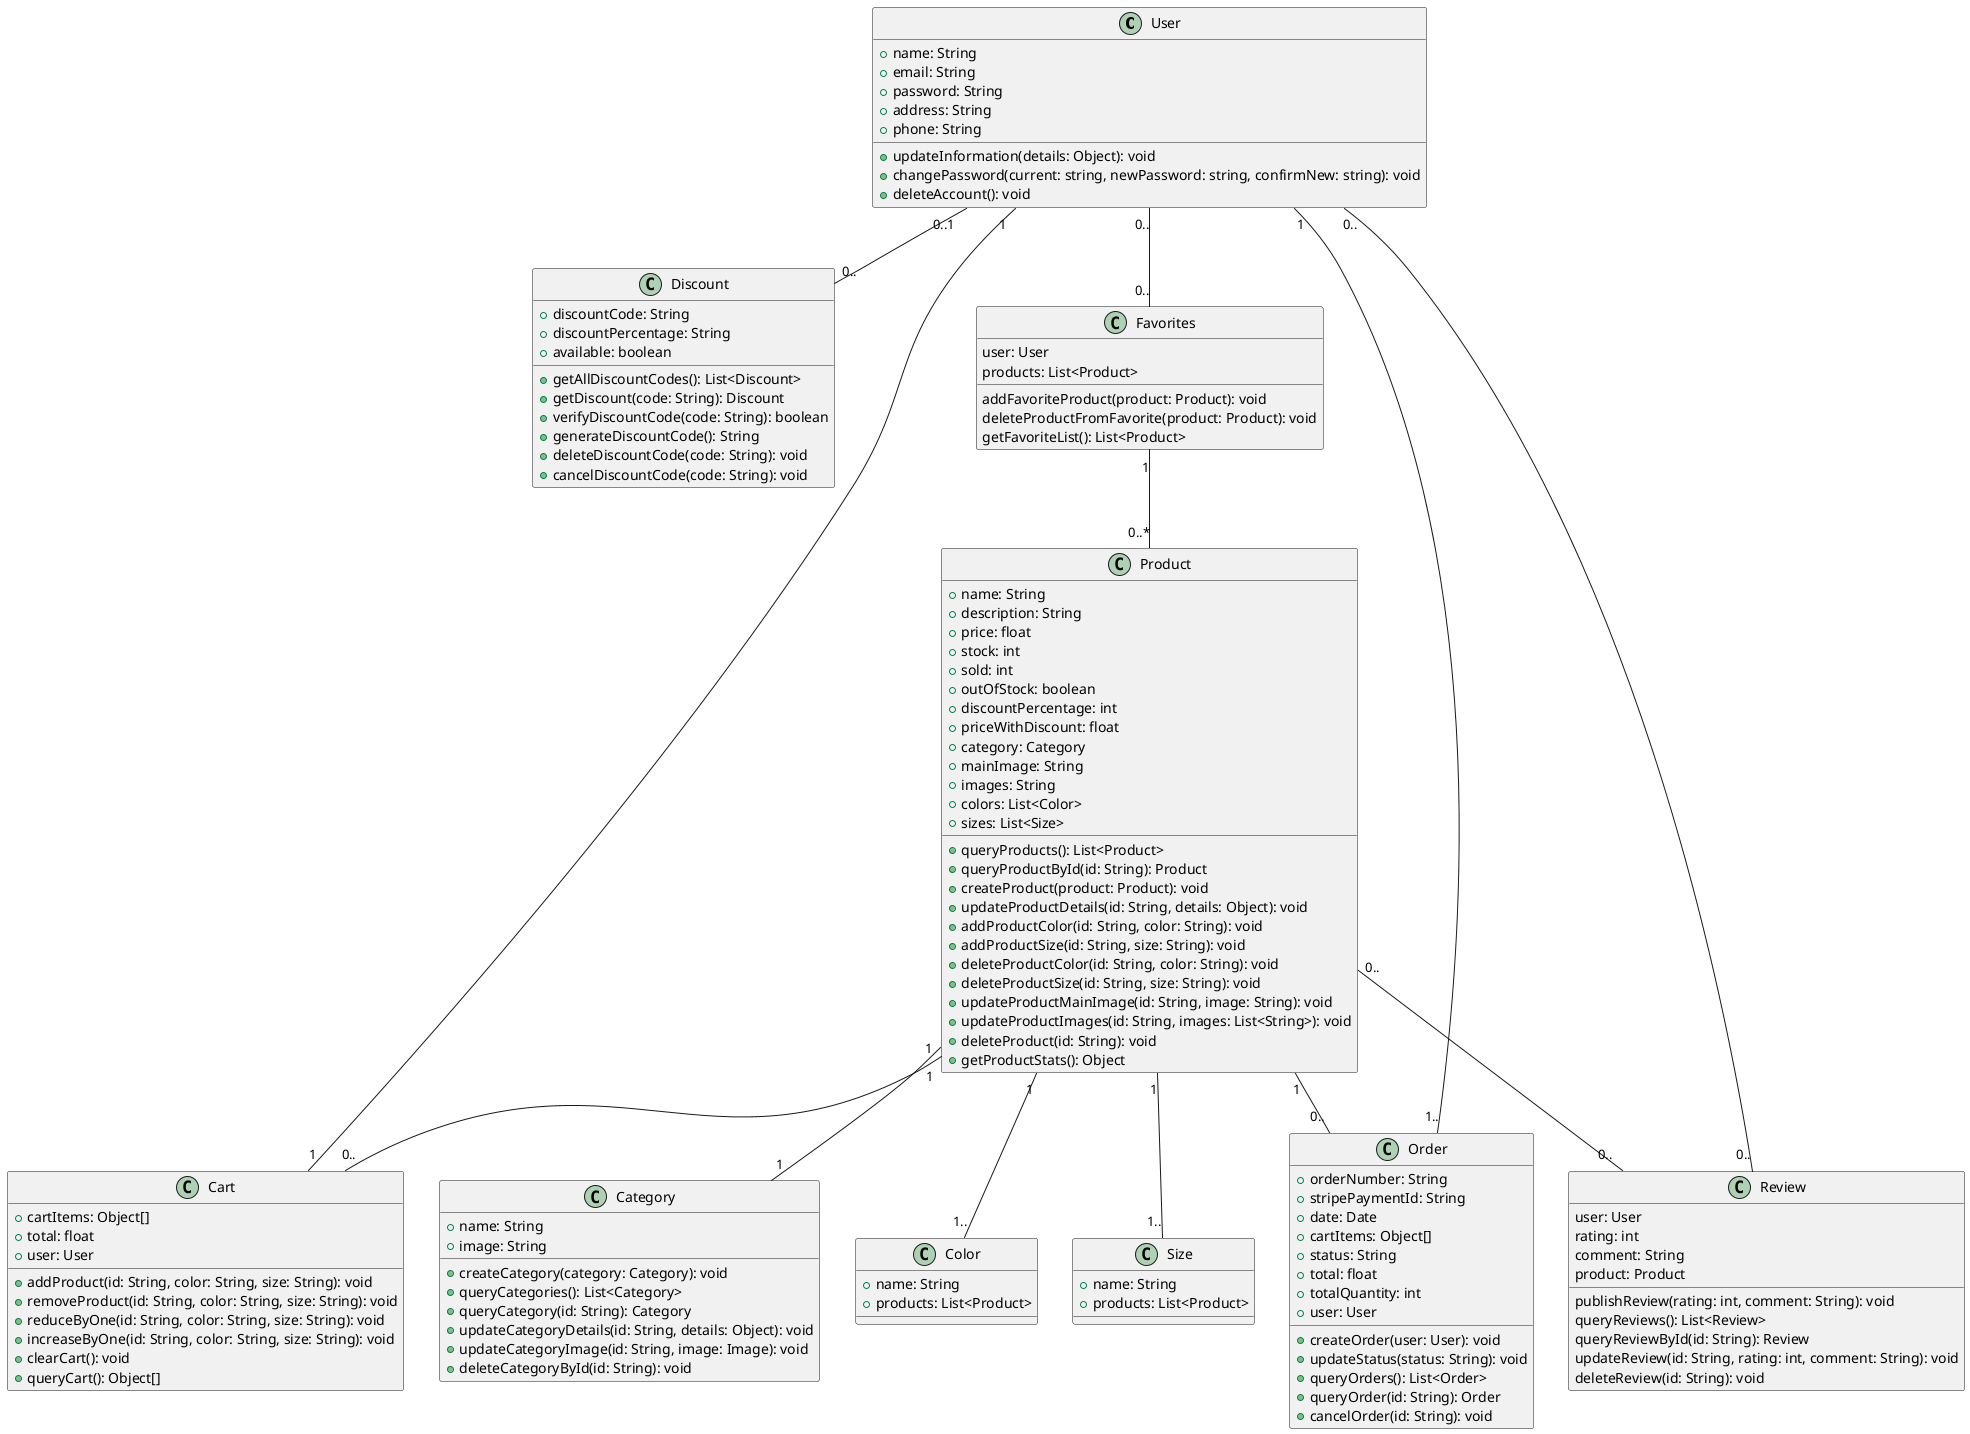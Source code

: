 @startuml

class User {
  + name: String
  + email: String
  + password: String
  + address: String
  + phone: String
  + updateInformation(details: Object): void
  + changePassword(current: string, newPassword: string, confirmNew: string): void
  + deleteAccount(): void
}

class Discount {
    + discountCode: String
    + discountPercentage: String
    + available: boolean
    + getAllDiscountCodes(): List<Discount>
    + getDiscount(code: String): Discount
    + verifyDiscountCode(code: String): boolean
    + generateDiscountCode(): String
    + deleteDiscountCode(code: String): void
    + cancelDiscountCode(code: String): void
}

class Product {
  + name: String
  + description: String
  + price: float
  + stock: int
  + sold: int
  + outOfStock: boolean
  + discountPercentage: int
  + priceWithDiscount: float
  + category: Category
  + mainImage: String
  + images: String
  + colors: List<Color>
  + sizes: List<Size>
  + queryProducts(): List<Product>
  + queryProductById(id: String): Product
  + createProduct(product: Product): void
  + updateProductDetails(id: String, details: Object): void
  + addProductColor(id: String, color: String): void
  + addProductSize(id: String, size: String): void
  + deleteProductColor(id: String, color: String): void
  + deleteProductSize(id: String, size: String): void
  + updateProductMainImage(id: String, image: String): void
  + updateProductImages(id: String, images: List<String>): void
  + deleteProduct(id: String): void
  + getProductStats(): Object
}

class Category {
  + name: String
  + image: String
  + createCategory(category: Category): void
  + queryCategories(): List<Category>
  + queryCategory(id: String): Category
  + updateCategoryDetails(id: String, details: Object): void
  + updateCategoryImage(id: String, image: Image): void
  + deleteCategoryById(id: String): void
}

class Color {
  + name: String
  + products: List<Product>
}

class Size {
  + name: String
  + products: List<Product>
}

class Cart {
  + cartItems: Object[]
  + total: float
  + user: User
  + addProduct(id: String, color: String, size: String): void
  + removeProduct(id: String, color: String, size: String): void
  + reduceByOne(id: String, color: String, size: String): void
  + increaseByOne(id: String, color: String, size: String): void
  + clearCart(): void
  + queryCart(): Object[]
}

class Order {
  + orderNumber: String
  + stripePaymentId: String
  + date: Date
  + cartItems: Object[]
  + status: String
  + total: float
  + totalQuantity: int
  + user: User
  + createOrder(user: User): void
  + updateStatus(status: String): void
  + queryOrders(): List<Order>
  + queryOrder(id: String): Order
  + cancelOrder(id: String): void
}

class Review {

user: User
rating: int
comment: String
product: Product
publishReview(rating: int, comment: String): void
queryReviews(): List<Review>
queryReviewById(id: String): Review
updateReview(id: String, rating: int, comment: String): void
deleteReview(id: String): void
}
class Favorites {

user: User
products: List<Product>
addFavoriteProduct(product: Product): void
deleteProductFromFavorite(product: Product): void
getFavoriteList(): List<Product>
}
User "1" -- "1" Cart
User "1" -- "1.." Order
User "0.." -- "0.." Favorites
User "0.." -- "0.." Review
User "0..1" -- "0.." Discount
Product "1" -- "0.." Order
Product "1" -- "0.." Cart
Product "1" -- "1" Category
Product "1" -- "1.." Color
Product "1" -- "1.." Size
Product "0.." -- "0.." Review
Favorites "1" -- "0..*" Product

@enduml